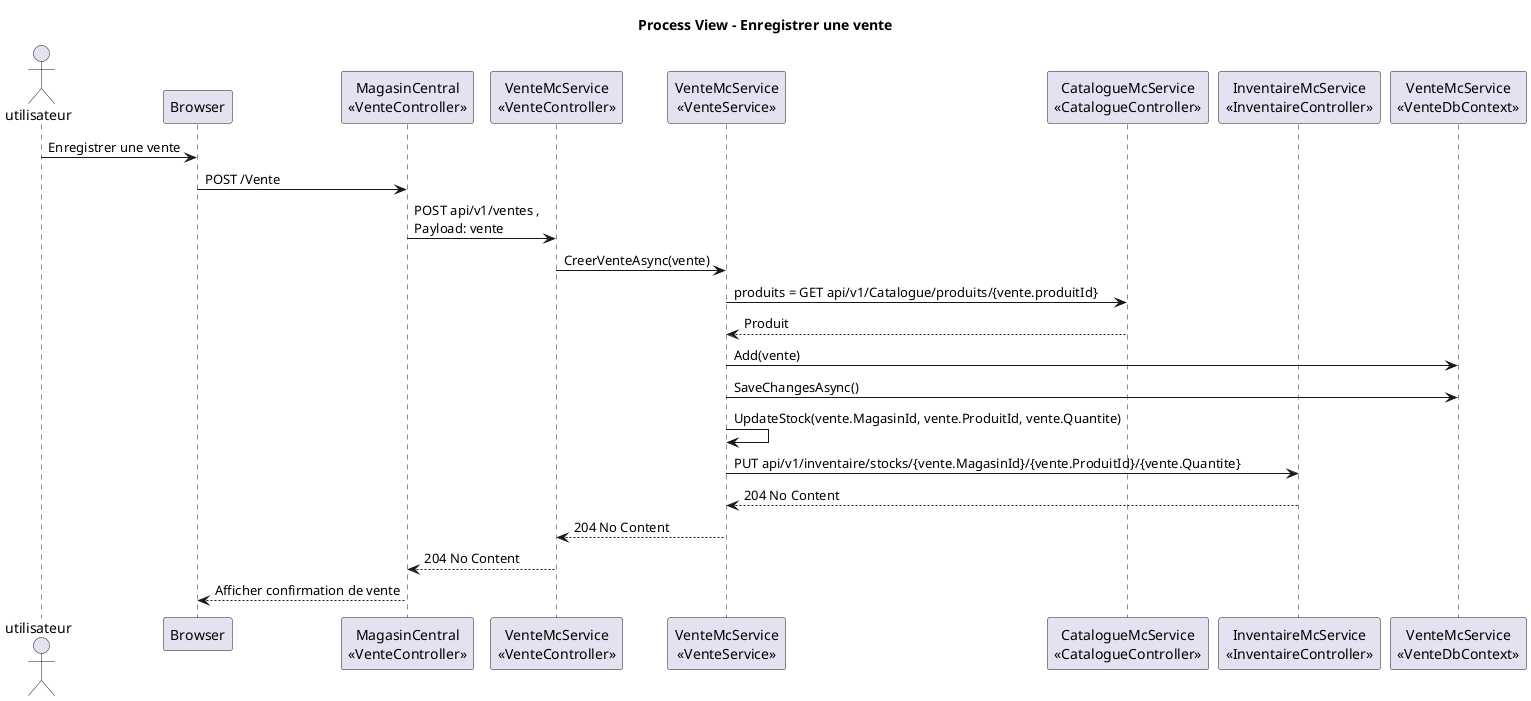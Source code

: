 @startuml "Process View - Enregistrer une vente"
title Process View - Enregistrer une vente
actor "utilisateur" as utilisateur

participant "Browser" as browser
participant "MagasinCentral\n<<VenteController>>" as venteControllerClient
participant "VenteMcService\n<<VenteController>>" as venteController
participant "VenteMcService\n<<VenteService>>" as venteService
participant "CatalogueMcService\n<<CatalogueController>>" as catalogueController
participant "InventaireMcService\n<<InventaireController>>" as inventaireController
participant "VenteMcService\n<<VenteDbContext>>" as venteDbContext

utilisateur -> browser : Enregistrer une vente
browser -> venteControllerClient : POST /Vente
venteControllerClient -> venteController : POST api/v1/ventes ,\nPayload: vente
venteController -> venteService : CreerVenteAsync(vente)

venteService -> catalogueController : produits = GET api/v1/Catalogue/produits/{vente.produitId}
catalogueController --> venteService : Produit
venteService -> venteDbContext : Add(vente)
venteService -> venteDbContext : SaveChangesAsync()
venteService -> venteService : UpdateStock(vente.MagasinId, vente.ProduitId, vente.Quantite)
venteService -> inventaireController : PUT api/v1/inventaire/stocks/{vente.MagasinId}/{vente.ProduitId}/{vente.Quantite}
inventaireController --> venteService : 204 No Content
venteService --> venteController : 204 No Content
venteController --> venteControllerClient : 204 No Content
venteControllerClient --> browser : Afficher confirmation de vente
@enduml
